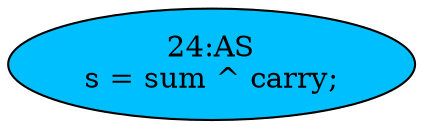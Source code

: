 strict digraph "" {
	node [label="\N"];
	"24:AS"	[ast="<pyverilog.vparser.ast.Assign object at 0x7f77e81e6890>",
		def_var="['s']",
		fillcolor=deepskyblue,
		label="24:AS
s = sum ^ carry;",
		statements="[]",
		style=filled,
		typ=Assign,
		use_var="['sum', 'carry']"];
}
